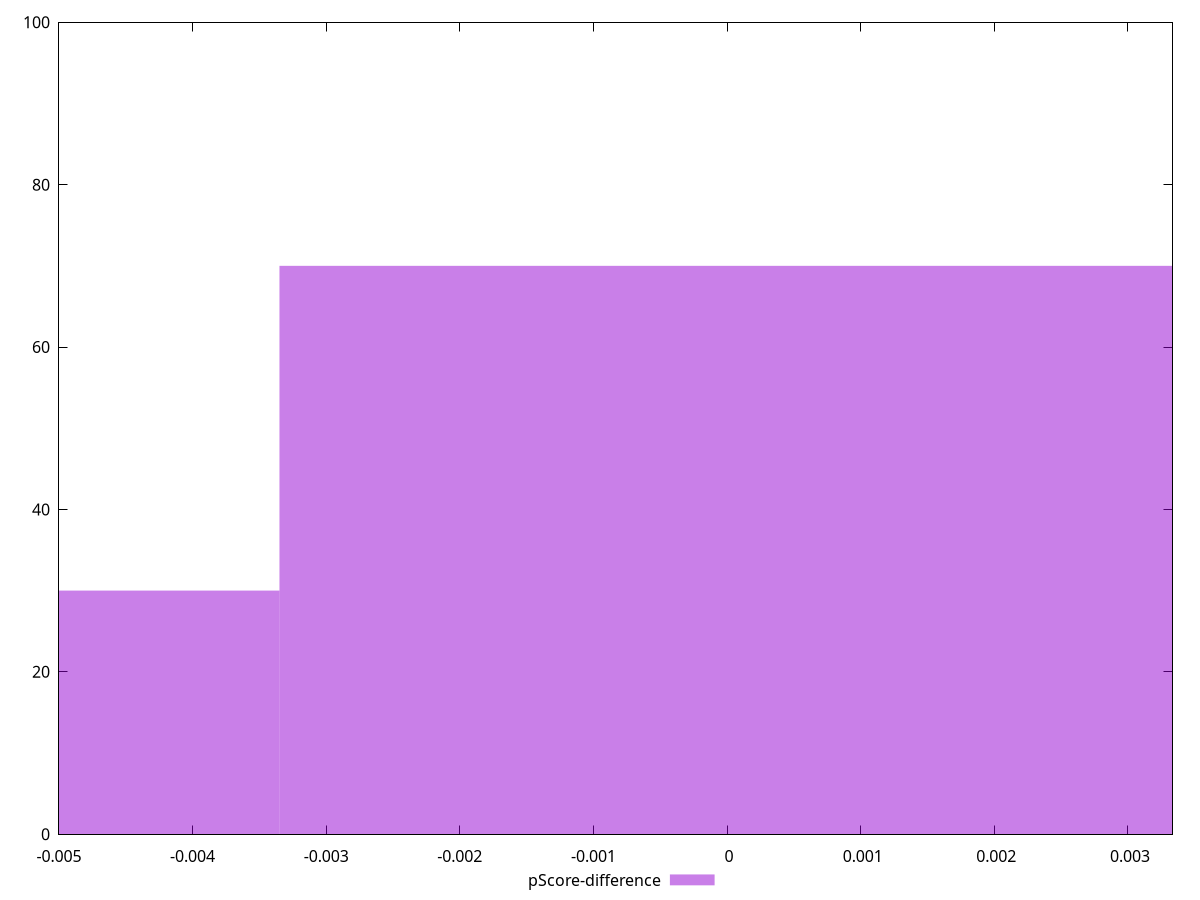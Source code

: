reset

$pScoreDifference <<EOF
0 70
-0.006700160367436337 30
EOF

set key outside below
set boxwidth 0.006700160367436337
set xrange [-0.0050000000000000044:0.0033333333333334103]
set yrange [0:100]
set trange [0:100]
set style fill transparent solid 0.5 noborder
set terminal svg size 640, 490 enhanced background rgb 'white'
set output "report_00017_2021-02-10T15-08-03.406Z/unused-css-rules/samples/pages/pScore-difference/histogram.svg"

plot $pScoreDifference title "pScore-difference" with boxes

reset
